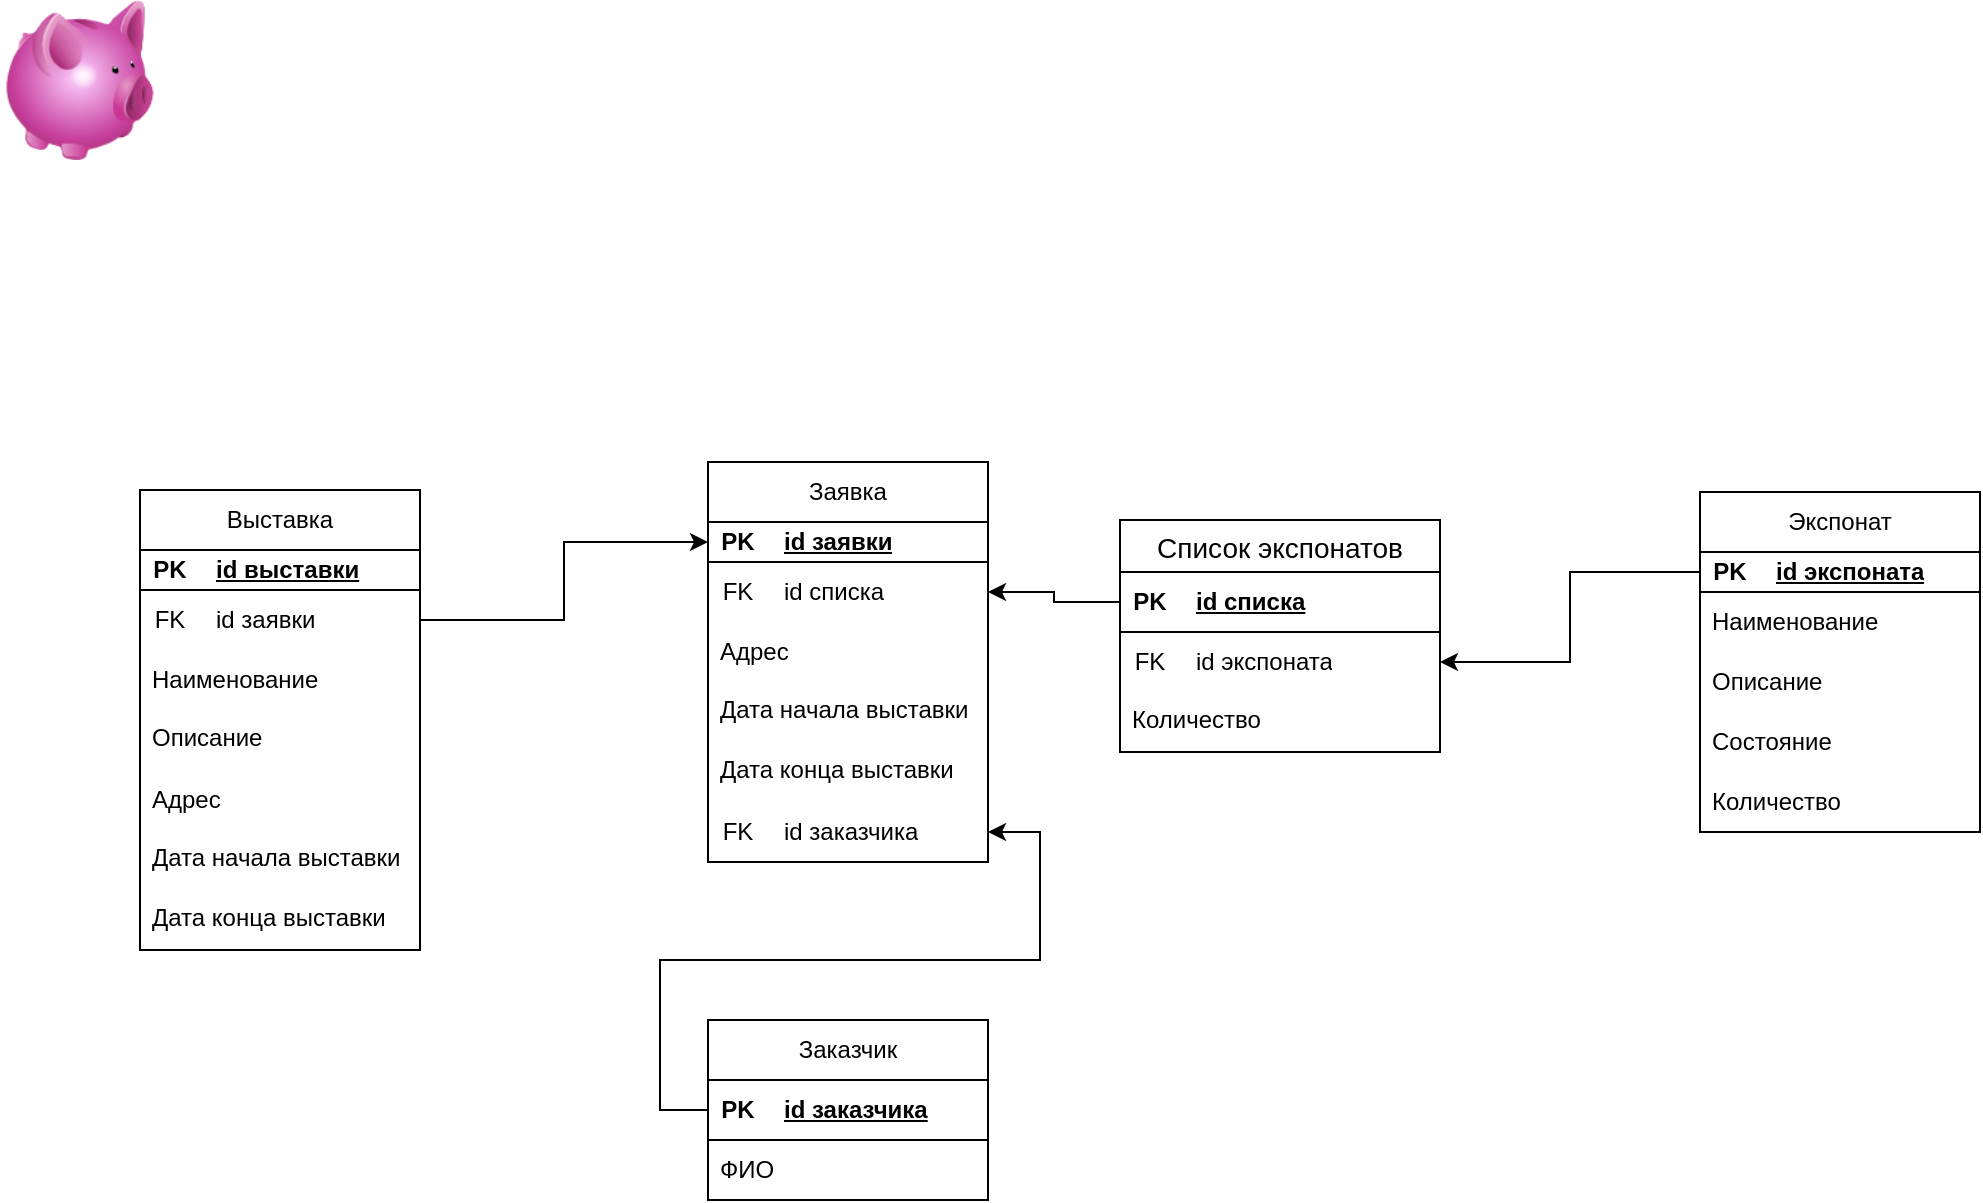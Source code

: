 <mxfile version="25.0.3">
  <diagram name="Страница — 1" id="1Udpp82dl5E-yOgq9Bk9">
    <mxGraphModel dx="1461" dy="1894" grid="1" gridSize="10" guides="1" tooltips="1" connect="1" arrows="1" fold="1" page="1" pageScale="1" pageWidth="827" pageHeight="1169" math="0" shadow="0">
      <root>
        <mxCell id="0" />
        <mxCell id="1" parent="0" />
        <mxCell id="-dNKnwfFhRTGbA_YPJCl-1" value="Экспонат" style="swimlane;fontStyle=0;childLayout=stackLayout;horizontal=1;startSize=30;horizontalStack=0;resizeParent=1;resizeParentMax=0;resizeLast=0;collapsible=1;marginBottom=0;whiteSpace=wrap;html=1;" parent="1" vertex="1">
          <mxGeometry x="910" y="-54" width="140" height="170" as="geometry" />
        </mxCell>
        <mxCell id="p6UkOLfJ6QwIB64uSuT0-19" value="" style="shape=table;startSize=0;container=1;collapsible=1;childLayout=tableLayout;fixedRows=1;rowLines=0;fontStyle=0;align=center;resizeLast=1;strokeColor=none;fillColor=none;collapsible=0;" parent="-dNKnwfFhRTGbA_YPJCl-1" vertex="1">
          <mxGeometry y="30" width="140" height="20" as="geometry" />
        </mxCell>
        <mxCell id="p6UkOLfJ6QwIB64uSuT0-20" value="" style="shape=tableRow;horizontal=0;startSize=0;swimlaneHead=0;swimlaneBody=0;fillColor=none;collapsible=0;dropTarget=0;points=[[0,0.5],[1,0.5]];portConstraint=eastwest;top=0;left=0;right=0;bottom=1;" parent="p6UkOLfJ6QwIB64uSuT0-19" vertex="1">
          <mxGeometry width="140" height="20" as="geometry" />
        </mxCell>
        <mxCell id="p6UkOLfJ6QwIB64uSuT0-21" value="PK" style="shape=partialRectangle;connectable=0;fillColor=none;top=0;left=0;bottom=0;right=0;fontStyle=1;overflow=hidden;whiteSpace=wrap;html=1;" parent="p6UkOLfJ6QwIB64uSuT0-20" vertex="1">
          <mxGeometry width="30" height="20" as="geometry">
            <mxRectangle width="30" height="20" as="alternateBounds" />
          </mxGeometry>
        </mxCell>
        <mxCell id="p6UkOLfJ6QwIB64uSuT0-22" value="id экспоната" style="shape=partialRectangle;connectable=0;fillColor=none;top=0;left=0;bottom=0;right=0;align=left;spacingLeft=6;fontStyle=5;overflow=hidden;whiteSpace=wrap;html=1;" parent="p6UkOLfJ6QwIB64uSuT0-20" vertex="1">
          <mxGeometry x="30" width="110" height="20" as="geometry">
            <mxRectangle width="110" height="20" as="alternateBounds" />
          </mxGeometry>
        </mxCell>
        <mxCell id="-dNKnwfFhRTGbA_YPJCl-3" value="Наименование" style="text;strokeColor=none;fillColor=none;align=left;verticalAlign=middle;spacingLeft=4;spacingRight=4;overflow=hidden;points=[[0,0.5],[1,0.5]];portConstraint=eastwest;rotatable=0;whiteSpace=wrap;html=1;" parent="-dNKnwfFhRTGbA_YPJCl-1" vertex="1">
          <mxGeometry y="50" width="140" height="30" as="geometry" />
        </mxCell>
        <mxCell id="-dNKnwfFhRTGbA_YPJCl-4" value="Описание" style="text;strokeColor=none;fillColor=none;align=left;verticalAlign=middle;spacingLeft=4;spacingRight=4;overflow=hidden;points=[[0,0.5],[1,0.5]];portConstraint=eastwest;rotatable=0;whiteSpace=wrap;html=1;" parent="-dNKnwfFhRTGbA_YPJCl-1" vertex="1">
          <mxGeometry y="80" width="140" height="30" as="geometry" />
        </mxCell>
        <mxCell id="Apr5Gu9_tZ0Uqjy6RqHj-13" value="Состояние" style="text;strokeColor=none;fillColor=none;align=left;verticalAlign=middle;spacingLeft=4;spacingRight=4;overflow=hidden;points=[[0,0.5],[1,0.5]];portConstraint=eastwest;rotatable=0;whiteSpace=wrap;html=1;" parent="-dNKnwfFhRTGbA_YPJCl-1" vertex="1">
          <mxGeometry y="110" width="140" height="30" as="geometry" />
        </mxCell>
        <mxCell id="-dNKnwfFhRTGbA_YPJCl-19" value="Количество" style="text;strokeColor=none;fillColor=none;align=left;verticalAlign=middle;spacingLeft=4;spacingRight=4;overflow=hidden;points=[[0,0.5],[1,0.5]];portConstraint=eastwest;rotatable=0;whiteSpace=wrap;html=1;" parent="-dNKnwfFhRTGbA_YPJCl-1" vertex="1">
          <mxGeometry y="140" width="140" height="30" as="geometry" />
        </mxCell>
        <mxCell id="-dNKnwfFhRTGbA_YPJCl-5" value="Выставка" style="swimlane;fontStyle=0;childLayout=stackLayout;horizontal=1;startSize=30;horizontalStack=0;resizeParent=1;resizeParentMax=0;resizeLast=0;collapsible=1;marginBottom=0;whiteSpace=wrap;html=1;" parent="1" vertex="1">
          <mxGeometry x="130" y="-55" width="140" height="230" as="geometry" />
        </mxCell>
        <mxCell id="p6UkOLfJ6QwIB64uSuT0-15" value="" style="shape=table;startSize=0;container=1;collapsible=1;childLayout=tableLayout;fixedRows=1;rowLines=0;fontStyle=0;align=center;resizeLast=1;strokeColor=none;fillColor=none;collapsible=0;" parent="-dNKnwfFhRTGbA_YPJCl-5" vertex="1">
          <mxGeometry y="30" width="140" height="20" as="geometry" />
        </mxCell>
        <mxCell id="p6UkOLfJ6QwIB64uSuT0-16" value="" style="shape=tableRow;horizontal=0;startSize=0;swimlaneHead=0;swimlaneBody=0;fillColor=none;collapsible=0;dropTarget=0;points=[[0,0.5],[1,0.5]];portConstraint=eastwest;top=0;left=0;right=0;bottom=1;" parent="p6UkOLfJ6QwIB64uSuT0-15" vertex="1">
          <mxGeometry width="140" height="20" as="geometry" />
        </mxCell>
        <mxCell id="p6UkOLfJ6QwIB64uSuT0-17" value="PK" style="shape=partialRectangle;connectable=0;fillColor=none;top=0;left=0;bottom=0;right=0;fontStyle=1;overflow=hidden;whiteSpace=wrap;html=1;" parent="p6UkOLfJ6QwIB64uSuT0-16" vertex="1">
          <mxGeometry width="30" height="20" as="geometry">
            <mxRectangle width="30" height="20" as="alternateBounds" />
          </mxGeometry>
        </mxCell>
        <mxCell id="p6UkOLfJ6QwIB64uSuT0-18" value="id выставки" style="shape=partialRectangle;connectable=0;fillColor=none;top=0;left=0;bottom=0;right=0;align=left;spacingLeft=6;fontStyle=5;overflow=hidden;whiteSpace=wrap;html=1;" parent="p6UkOLfJ6QwIB64uSuT0-16" vertex="1">
          <mxGeometry x="30" width="110" height="20" as="geometry">
            <mxRectangle width="110" height="20" as="alternateBounds" />
          </mxGeometry>
        </mxCell>
        <mxCell id="Apr5Gu9_tZ0Uqjy6RqHj-18" value="" style="shape=table;startSize=0;container=1;collapsible=1;childLayout=tableLayout;fixedRows=1;rowLines=0;fontStyle=0;align=center;resizeLast=1;strokeColor=none;fillColor=none;collapsible=0;" parent="-dNKnwfFhRTGbA_YPJCl-5" vertex="1">
          <mxGeometry y="50" width="140" height="30" as="geometry" />
        </mxCell>
        <mxCell id="Apr5Gu9_tZ0Uqjy6RqHj-19" value="" style="shape=tableRow;horizontal=0;startSize=0;swimlaneHead=0;swimlaneBody=0;fillColor=none;collapsible=0;dropTarget=0;points=[[0,0.5],[1,0.5]];portConstraint=eastwest;top=0;left=0;right=0;bottom=0;" parent="Apr5Gu9_tZ0Uqjy6RqHj-18" vertex="1">
          <mxGeometry width="140" height="30" as="geometry" />
        </mxCell>
        <mxCell id="Apr5Gu9_tZ0Uqjy6RqHj-20" value="FK" style="shape=partialRectangle;connectable=0;fillColor=none;top=0;left=0;bottom=0;right=0;fontStyle=0;overflow=hidden;whiteSpace=wrap;html=1;" parent="Apr5Gu9_tZ0Uqjy6RqHj-19" vertex="1">
          <mxGeometry width="30" height="30" as="geometry">
            <mxRectangle width="30" height="30" as="alternateBounds" />
          </mxGeometry>
        </mxCell>
        <mxCell id="Apr5Gu9_tZ0Uqjy6RqHj-21" value="id заявки" style="shape=partialRectangle;connectable=0;fillColor=none;top=0;left=0;bottom=0;right=0;align=left;spacingLeft=6;fontStyle=0;overflow=hidden;whiteSpace=wrap;html=1;" parent="Apr5Gu9_tZ0Uqjy6RqHj-19" vertex="1">
          <mxGeometry x="30" width="110" height="30" as="geometry">
            <mxRectangle width="110" height="30" as="alternateBounds" />
          </mxGeometry>
        </mxCell>
        <mxCell id="-dNKnwfFhRTGbA_YPJCl-7" value="Наименование" style="text;strokeColor=none;fillColor=none;align=left;verticalAlign=middle;spacingLeft=4;spacingRight=4;overflow=hidden;points=[[0,0.5],[1,0.5]];portConstraint=eastwest;rotatable=0;whiteSpace=wrap;html=1;" parent="-dNKnwfFhRTGbA_YPJCl-5" vertex="1">
          <mxGeometry y="80" width="140" height="30" as="geometry" />
        </mxCell>
        <mxCell id="-dNKnwfFhRTGbA_YPJCl-26" value="Описание" style="text;strokeColor=none;fillColor=none;spacingLeft=4;spacingRight=4;overflow=hidden;rotatable=0;points=[[0,0.5],[1,0.5]];portConstraint=eastwest;fontSize=12;whiteSpace=wrap;html=1;" parent="-dNKnwfFhRTGbA_YPJCl-5" vertex="1">
          <mxGeometry y="110" width="140" height="30" as="geometry" />
        </mxCell>
        <mxCell id="-dNKnwfFhRTGbA_YPJCl-8" value="Адрес" style="text;strokeColor=none;fillColor=none;align=left;verticalAlign=middle;spacingLeft=4;spacingRight=4;overflow=hidden;points=[[0,0.5],[1,0.5]];portConstraint=eastwest;rotatable=0;whiteSpace=wrap;html=1;" parent="-dNKnwfFhRTGbA_YPJCl-5" vertex="1">
          <mxGeometry y="140" width="140" height="30" as="geometry" />
        </mxCell>
        <mxCell id="Apr5Gu9_tZ0Uqjy6RqHj-14" value="Дата начала выставки" style="text;strokeColor=none;fillColor=none;spacingLeft=4;spacingRight=4;overflow=hidden;rotatable=0;points=[[0,0.5],[1,0.5]];portConstraint=eastwest;fontSize=12;whiteSpace=wrap;html=1;" parent="-dNKnwfFhRTGbA_YPJCl-5" vertex="1">
          <mxGeometry y="170" width="140" height="30" as="geometry" />
        </mxCell>
        <mxCell id="Apr5Gu9_tZ0Uqjy6RqHj-15" value="Дата конца выставки" style="text;strokeColor=none;fillColor=none;spacingLeft=4;spacingRight=4;overflow=hidden;rotatable=0;points=[[0,0.5],[1,0.5]];portConstraint=eastwest;fontSize=12;whiteSpace=wrap;html=1;" parent="-dNKnwfFhRTGbA_YPJCl-5" vertex="1">
          <mxGeometry y="200" width="140" height="30" as="geometry" />
        </mxCell>
        <mxCell id="-dNKnwfFhRTGbA_YPJCl-9" value="Заказчик" style="swimlane;fontStyle=0;childLayout=stackLayout;horizontal=1;startSize=30;horizontalStack=0;resizeParent=1;resizeParentMax=0;resizeLast=0;collapsible=1;marginBottom=0;whiteSpace=wrap;html=1;" parent="1" vertex="1">
          <mxGeometry x="414" y="210" width="140" height="90" as="geometry" />
        </mxCell>
        <mxCell id="p6UkOLfJ6QwIB64uSuT0-26" value="" style="shape=table;startSize=0;container=1;collapsible=1;childLayout=tableLayout;fixedRows=1;rowLines=0;fontStyle=0;align=center;resizeLast=1;strokeColor=none;fillColor=none;collapsible=0;" parent="-dNKnwfFhRTGbA_YPJCl-9" vertex="1">
          <mxGeometry y="30" width="140" height="30" as="geometry" />
        </mxCell>
        <mxCell id="p6UkOLfJ6QwIB64uSuT0-27" value="" style="shape=tableRow;horizontal=0;startSize=0;swimlaneHead=0;swimlaneBody=0;fillColor=none;collapsible=0;dropTarget=0;points=[[0,0.5],[1,0.5]];portConstraint=eastwest;top=0;left=0;right=0;bottom=1;" parent="p6UkOLfJ6QwIB64uSuT0-26" vertex="1">
          <mxGeometry width="140" height="30" as="geometry" />
        </mxCell>
        <mxCell id="p6UkOLfJ6QwIB64uSuT0-28" value="PK" style="shape=partialRectangle;connectable=0;fillColor=none;top=0;left=0;bottom=0;right=0;fontStyle=1;overflow=hidden;whiteSpace=wrap;html=1;" parent="p6UkOLfJ6QwIB64uSuT0-27" vertex="1">
          <mxGeometry width="30" height="30" as="geometry">
            <mxRectangle width="30" height="30" as="alternateBounds" />
          </mxGeometry>
        </mxCell>
        <mxCell id="p6UkOLfJ6QwIB64uSuT0-29" value="id заказчика" style="shape=partialRectangle;connectable=0;fillColor=none;top=0;left=0;bottom=0;right=0;align=left;spacingLeft=6;fontStyle=5;overflow=hidden;whiteSpace=wrap;html=1;" parent="p6UkOLfJ6QwIB64uSuT0-27" vertex="1">
          <mxGeometry x="30" width="110" height="30" as="geometry">
            <mxRectangle width="110" height="30" as="alternateBounds" />
          </mxGeometry>
        </mxCell>
        <mxCell id="-dNKnwfFhRTGbA_YPJCl-11" value="ФИО" style="text;strokeColor=none;fillColor=none;align=left;verticalAlign=middle;spacingLeft=4;spacingRight=4;overflow=hidden;points=[[0,0.5],[1,0.5]];portConstraint=eastwest;rotatable=0;whiteSpace=wrap;html=1;" parent="-dNKnwfFhRTGbA_YPJCl-9" vertex="1">
          <mxGeometry y="60" width="140" height="30" as="geometry" />
        </mxCell>
        <mxCell id="-dNKnwfFhRTGbA_YPJCl-13" value="Заявка" style="swimlane;fontStyle=0;childLayout=stackLayout;horizontal=1;startSize=30;horizontalStack=0;resizeParent=1;resizeParentMax=0;resizeLast=0;collapsible=1;marginBottom=0;whiteSpace=wrap;html=1;" parent="1" vertex="1">
          <mxGeometry x="414" y="-69" width="140" height="200" as="geometry" />
        </mxCell>
        <mxCell id="p6UkOLfJ6QwIB64uSuT0-3" value="" style="shape=table;startSize=0;container=1;collapsible=1;childLayout=tableLayout;fixedRows=1;rowLines=0;fontStyle=0;align=center;resizeLast=1;strokeColor=none;fillColor=none;collapsible=0;" parent="-dNKnwfFhRTGbA_YPJCl-13" vertex="1">
          <mxGeometry y="30" width="140" height="20" as="geometry" />
        </mxCell>
        <mxCell id="p6UkOLfJ6QwIB64uSuT0-4" value="" style="shape=tableRow;horizontal=0;startSize=0;swimlaneHead=0;swimlaneBody=0;fillColor=none;collapsible=0;dropTarget=0;points=[[0,0.5],[1,0.5]];portConstraint=eastwest;top=0;left=0;right=0;bottom=1;" parent="p6UkOLfJ6QwIB64uSuT0-3" vertex="1">
          <mxGeometry width="140" height="20" as="geometry" />
        </mxCell>
        <mxCell id="p6UkOLfJ6QwIB64uSuT0-5" value="PK" style="shape=partialRectangle;connectable=0;fillColor=none;top=0;left=0;bottom=0;right=0;fontStyle=1;overflow=hidden;whiteSpace=wrap;html=1;" parent="p6UkOLfJ6QwIB64uSuT0-4" vertex="1">
          <mxGeometry width="30" height="20" as="geometry">
            <mxRectangle width="30" height="20" as="alternateBounds" />
          </mxGeometry>
        </mxCell>
        <mxCell id="p6UkOLfJ6QwIB64uSuT0-6" value="id заявки" style="shape=partialRectangle;connectable=0;fillColor=none;top=0;left=0;bottom=0;right=0;align=left;spacingLeft=6;fontStyle=5;overflow=hidden;whiteSpace=wrap;html=1;" parent="p6UkOLfJ6QwIB64uSuT0-4" vertex="1">
          <mxGeometry x="30" width="110" height="20" as="geometry">
            <mxRectangle width="110" height="20" as="alternateBounds" />
          </mxGeometry>
        </mxCell>
        <mxCell id="f62ME36TgHYAvJfO2AfK-12" value="" style="shape=table;startSize=0;container=1;collapsible=1;childLayout=tableLayout;fixedRows=1;rowLines=0;fontStyle=0;align=center;resizeLast=1;strokeColor=none;fillColor=none;collapsible=0;" parent="-dNKnwfFhRTGbA_YPJCl-13" vertex="1">
          <mxGeometry y="50" width="140" height="30" as="geometry" />
        </mxCell>
        <mxCell id="f62ME36TgHYAvJfO2AfK-13" value="" style="shape=tableRow;horizontal=0;startSize=0;swimlaneHead=0;swimlaneBody=0;fillColor=none;collapsible=0;dropTarget=0;points=[[0,0.5],[1,0.5]];portConstraint=eastwest;top=0;left=0;right=0;bottom=0;" parent="f62ME36TgHYAvJfO2AfK-12" vertex="1">
          <mxGeometry width="140" height="30" as="geometry" />
        </mxCell>
        <mxCell id="f62ME36TgHYAvJfO2AfK-14" value="FK" style="shape=partialRectangle;connectable=0;fillColor=none;top=0;left=0;bottom=0;right=0;fontStyle=0;overflow=hidden;whiteSpace=wrap;html=1;" parent="f62ME36TgHYAvJfO2AfK-13" vertex="1">
          <mxGeometry width="30" height="30" as="geometry">
            <mxRectangle width="30" height="30" as="alternateBounds" />
          </mxGeometry>
        </mxCell>
        <mxCell id="f62ME36TgHYAvJfO2AfK-15" value="id списка" style="shape=partialRectangle;connectable=0;fillColor=none;top=0;left=0;bottom=0;right=0;align=left;spacingLeft=6;fontStyle=0;overflow=hidden;whiteSpace=wrap;html=1;" parent="f62ME36TgHYAvJfO2AfK-13" vertex="1">
          <mxGeometry x="30" width="110" height="30" as="geometry">
            <mxRectangle width="110" height="30" as="alternateBounds" />
          </mxGeometry>
        </mxCell>
        <mxCell id="oT_m2YSeYBf6oJz2tqj2-5" value="Адрес" style="text;strokeColor=none;fillColor=none;align=left;verticalAlign=middle;spacingLeft=4;spacingRight=4;overflow=hidden;points=[[0,0.5],[1,0.5]];portConstraint=eastwest;rotatable=0;whiteSpace=wrap;html=1;" vertex="1" parent="-dNKnwfFhRTGbA_YPJCl-13">
          <mxGeometry y="80" width="140" height="30" as="geometry" />
        </mxCell>
        <mxCell id="p6UkOLfJ6QwIB64uSuT0-1" value="Дата начала выставки" style="text;strokeColor=none;fillColor=none;spacingLeft=4;spacingRight=4;overflow=hidden;rotatable=0;points=[[0,0.5],[1,0.5]];portConstraint=eastwest;fontSize=12;whiteSpace=wrap;html=1;" parent="-dNKnwfFhRTGbA_YPJCl-13" vertex="1">
          <mxGeometry y="110" width="140" height="30" as="geometry" />
        </mxCell>
        <mxCell id="p6UkOLfJ6QwIB64uSuT0-2" value="Дата конца выставки" style="text;strokeColor=none;fillColor=none;spacingLeft=4;spacingRight=4;overflow=hidden;rotatable=0;points=[[0,0.5],[1,0.5]];portConstraint=eastwest;fontSize=12;whiteSpace=wrap;html=1;" parent="-dNKnwfFhRTGbA_YPJCl-13" vertex="1">
          <mxGeometry y="140" width="140" height="30" as="geometry" />
        </mxCell>
        <mxCell id="p6UkOLfJ6QwIB64uSuT0-30" value="" style="shape=table;startSize=0;container=1;collapsible=1;childLayout=tableLayout;fixedRows=1;rowLines=0;fontStyle=0;align=center;resizeLast=1;strokeColor=none;fillColor=none;collapsible=0;" parent="-dNKnwfFhRTGbA_YPJCl-13" vertex="1">
          <mxGeometry y="170" width="140" height="30" as="geometry" />
        </mxCell>
        <mxCell id="p6UkOLfJ6QwIB64uSuT0-31" value="" style="shape=tableRow;horizontal=0;startSize=0;swimlaneHead=0;swimlaneBody=0;fillColor=none;collapsible=0;dropTarget=0;points=[[0,0.5],[1,0.5]];portConstraint=eastwest;top=0;left=0;right=0;bottom=0;" parent="p6UkOLfJ6QwIB64uSuT0-30" vertex="1">
          <mxGeometry width="140" height="30" as="geometry" />
        </mxCell>
        <mxCell id="p6UkOLfJ6QwIB64uSuT0-32" value="FK" style="shape=partialRectangle;connectable=0;fillColor=none;top=0;left=0;bottom=0;right=0;fontStyle=0;overflow=hidden;whiteSpace=wrap;html=1;" parent="p6UkOLfJ6QwIB64uSuT0-31" vertex="1">
          <mxGeometry width="30" height="30" as="geometry">
            <mxRectangle width="30" height="30" as="alternateBounds" />
          </mxGeometry>
        </mxCell>
        <mxCell id="p6UkOLfJ6QwIB64uSuT0-33" value="id заказчика" style="shape=partialRectangle;connectable=0;fillColor=none;top=0;left=0;bottom=0;right=0;align=left;spacingLeft=6;fontStyle=0;overflow=hidden;whiteSpace=wrap;html=1;" parent="p6UkOLfJ6QwIB64uSuT0-31" vertex="1">
          <mxGeometry x="30" width="110" height="30" as="geometry">
            <mxRectangle width="110" height="30" as="alternateBounds" />
          </mxGeometry>
        </mxCell>
        <mxCell id="f62ME36TgHYAvJfO2AfK-2" value="Список экспонатов" style="swimlane;fontStyle=0;childLayout=stackLayout;horizontal=1;startSize=26;horizontalStack=0;resizeParent=1;resizeParentMax=0;resizeLast=0;collapsible=1;marginBottom=0;align=center;fontSize=14;" parent="1" vertex="1">
          <mxGeometry x="620" y="-40" width="160" height="116" as="geometry" />
        </mxCell>
        <mxCell id="f62ME36TgHYAvJfO2AfK-8" value="" style="shape=table;startSize=0;container=1;collapsible=1;childLayout=tableLayout;fixedRows=1;rowLines=0;fontStyle=0;align=center;resizeLast=1;strokeColor=none;fillColor=none;collapsible=0;" parent="f62ME36TgHYAvJfO2AfK-2" vertex="1">
          <mxGeometry y="26" width="160" height="30" as="geometry" />
        </mxCell>
        <mxCell id="f62ME36TgHYAvJfO2AfK-9" value="" style="shape=tableRow;horizontal=0;startSize=0;swimlaneHead=0;swimlaneBody=0;fillColor=none;collapsible=0;dropTarget=0;points=[[0,0.5],[1,0.5]];portConstraint=eastwest;top=0;left=0;right=0;bottom=1;" parent="f62ME36TgHYAvJfO2AfK-8" vertex="1">
          <mxGeometry width="160" height="30" as="geometry" />
        </mxCell>
        <mxCell id="f62ME36TgHYAvJfO2AfK-10" value="PK" style="shape=partialRectangle;connectable=0;fillColor=none;top=0;left=0;bottom=0;right=0;fontStyle=1;overflow=hidden;whiteSpace=wrap;html=1;" parent="f62ME36TgHYAvJfO2AfK-9" vertex="1">
          <mxGeometry width="30" height="30" as="geometry">
            <mxRectangle width="30" height="30" as="alternateBounds" />
          </mxGeometry>
        </mxCell>
        <mxCell id="f62ME36TgHYAvJfO2AfK-11" value="id списка" style="shape=partialRectangle;connectable=0;fillColor=none;top=0;left=0;bottom=0;right=0;align=left;spacingLeft=6;fontStyle=5;overflow=hidden;whiteSpace=wrap;html=1;" parent="f62ME36TgHYAvJfO2AfK-9" vertex="1">
          <mxGeometry x="30" width="130" height="30" as="geometry">
            <mxRectangle width="130" height="30" as="alternateBounds" />
          </mxGeometry>
        </mxCell>
        <mxCell id="f62ME36TgHYAvJfO2AfK-16" value="" style="shape=table;startSize=0;container=1;collapsible=1;childLayout=tableLayout;fixedRows=1;rowLines=0;fontStyle=0;align=center;resizeLast=1;strokeColor=none;fillColor=none;collapsible=0;" parent="f62ME36TgHYAvJfO2AfK-2" vertex="1">
          <mxGeometry y="56" width="160" height="30" as="geometry" />
        </mxCell>
        <mxCell id="f62ME36TgHYAvJfO2AfK-17" value="" style="shape=tableRow;horizontal=0;startSize=0;swimlaneHead=0;swimlaneBody=0;fillColor=none;collapsible=0;dropTarget=0;points=[[0,0.5],[1,0.5]];portConstraint=eastwest;top=0;left=0;right=0;bottom=0;" parent="f62ME36TgHYAvJfO2AfK-16" vertex="1">
          <mxGeometry width="160" height="30" as="geometry" />
        </mxCell>
        <mxCell id="f62ME36TgHYAvJfO2AfK-18" value="FK" style="shape=partialRectangle;connectable=0;fillColor=none;top=0;left=0;bottom=0;right=0;fontStyle=0;overflow=hidden;whiteSpace=wrap;html=1;" parent="f62ME36TgHYAvJfO2AfK-17" vertex="1">
          <mxGeometry width="30" height="30" as="geometry">
            <mxRectangle width="30" height="30" as="alternateBounds" />
          </mxGeometry>
        </mxCell>
        <mxCell id="f62ME36TgHYAvJfO2AfK-19" value="id экспоната" style="shape=partialRectangle;connectable=0;fillColor=none;top=0;left=0;bottom=0;right=0;align=left;spacingLeft=6;fontStyle=0;overflow=hidden;whiteSpace=wrap;html=1;" parent="f62ME36TgHYAvJfO2AfK-17" vertex="1">
          <mxGeometry x="30" width="130" height="30" as="geometry">
            <mxRectangle width="130" height="30" as="alternateBounds" />
          </mxGeometry>
        </mxCell>
        <mxCell id="f62ME36TgHYAvJfO2AfK-5" value="Количество" style="text;strokeColor=none;fillColor=none;spacingLeft=4;spacingRight=4;overflow=hidden;rotatable=0;points=[[0,0.5],[1,0.5]];portConstraint=eastwest;fontSize=12;whiteSpace=wrap;html=1;" parent="f62ME36TgHYAvJfO2AfK-2" vertex="1">
          <mxGeometry y="86" width="160" height="30" as="geometry" />
        </mxCell>
        <mxCell id="f62ME36TgHYAvJfO2AfK-21" style="edgeStyle=orthogonalEdgeStyle;rounded=0;orthogonalLoop=1;jettySize=auto;html=1;entryX=1;entryY=0.5;entryDx=0;entryDy=0;exitX=0;exitY=0.5;exitDx=0;exitDy=0;" parent="1" source="f62ME36TgHYAvJfO2AfK-9" target="f62ME36TgHYAvJfO2AfK-13" edge="1">
          <mxGeometry relative="1" as="geometry" />
        </mxCell>
        <mxCell id="f62ME36TgHYAvJfO2AfK-22" value="" style="image;html=1;image=img/lib/clip_art/finance/Piggy_Bank_128x128.png" parent="1" vertex="1">
          <mxGeometry x="60" y="-300" width="80" height="80" as="geometry" />
        </mxCell>
        <mxCell id="f62ME36TgHYAvJfO2AfK-26" style="edgeStyle=orthogonalEdgeStyle;rounded=0;orthogonalLoop=1;jettySize=auto;html=1;entryX=1;entryY=0.5;entryDx=0;entryDy=0;" parent="1" source="p6UkOLfJ6QwIB64uSuT0-20" target="f62ME36TgHYAvJfO2AfK-17" edge="1">
          <mxGeometry relative="1" as="geometry" />
        </mxCell>
        <mxCell id="f62ME36TgHYAvJfO2AfK-28" style="edgeStyle=orthogonalEdgeStyle;rounded=0;orthogonalLoop=1;jettySize=auto;html=1;entryX=1;entryY=0.5;entryDx=0;entryDy=0;" parent="1" source="p6UkOLfJ6QwIB64uSuT0-27" target="p6UkOLfJ6QwIB64uSuT0-31" edge="1">
          <mxGeometry relative="1" as="geometry">
            <Array as="points">
              <mxPoint x="390" y="255" />
              <mxPoint x="390" y="180" />
              <mxPoint x="580" y="180" />
              <mxPoint x="580" y="116" />
            </Array>
          </mxGeometry>
        </mxCell>
        <mxCell id="oT_m2YSeYBf6oJz2tqj2-4" style="edgeStyle=orthogonalEdgeStyle;rounded=0;orthogonalLoop=1;jettySize=auto;html=1;entryX=0;entryY=0.5;entryDx=0;entryDy=0;" edge="1" parent="1" source="Apr5Gu9_tZ0Uqjy6RqHj-19" target="p6UkOLfJ6QwIB64uSuT0-4">
          <mxGeometry relative="1" as="geometry" />
        </mxCell>
      </root>
    </mxGraphModel>
  </diagram>
</mxfile>
